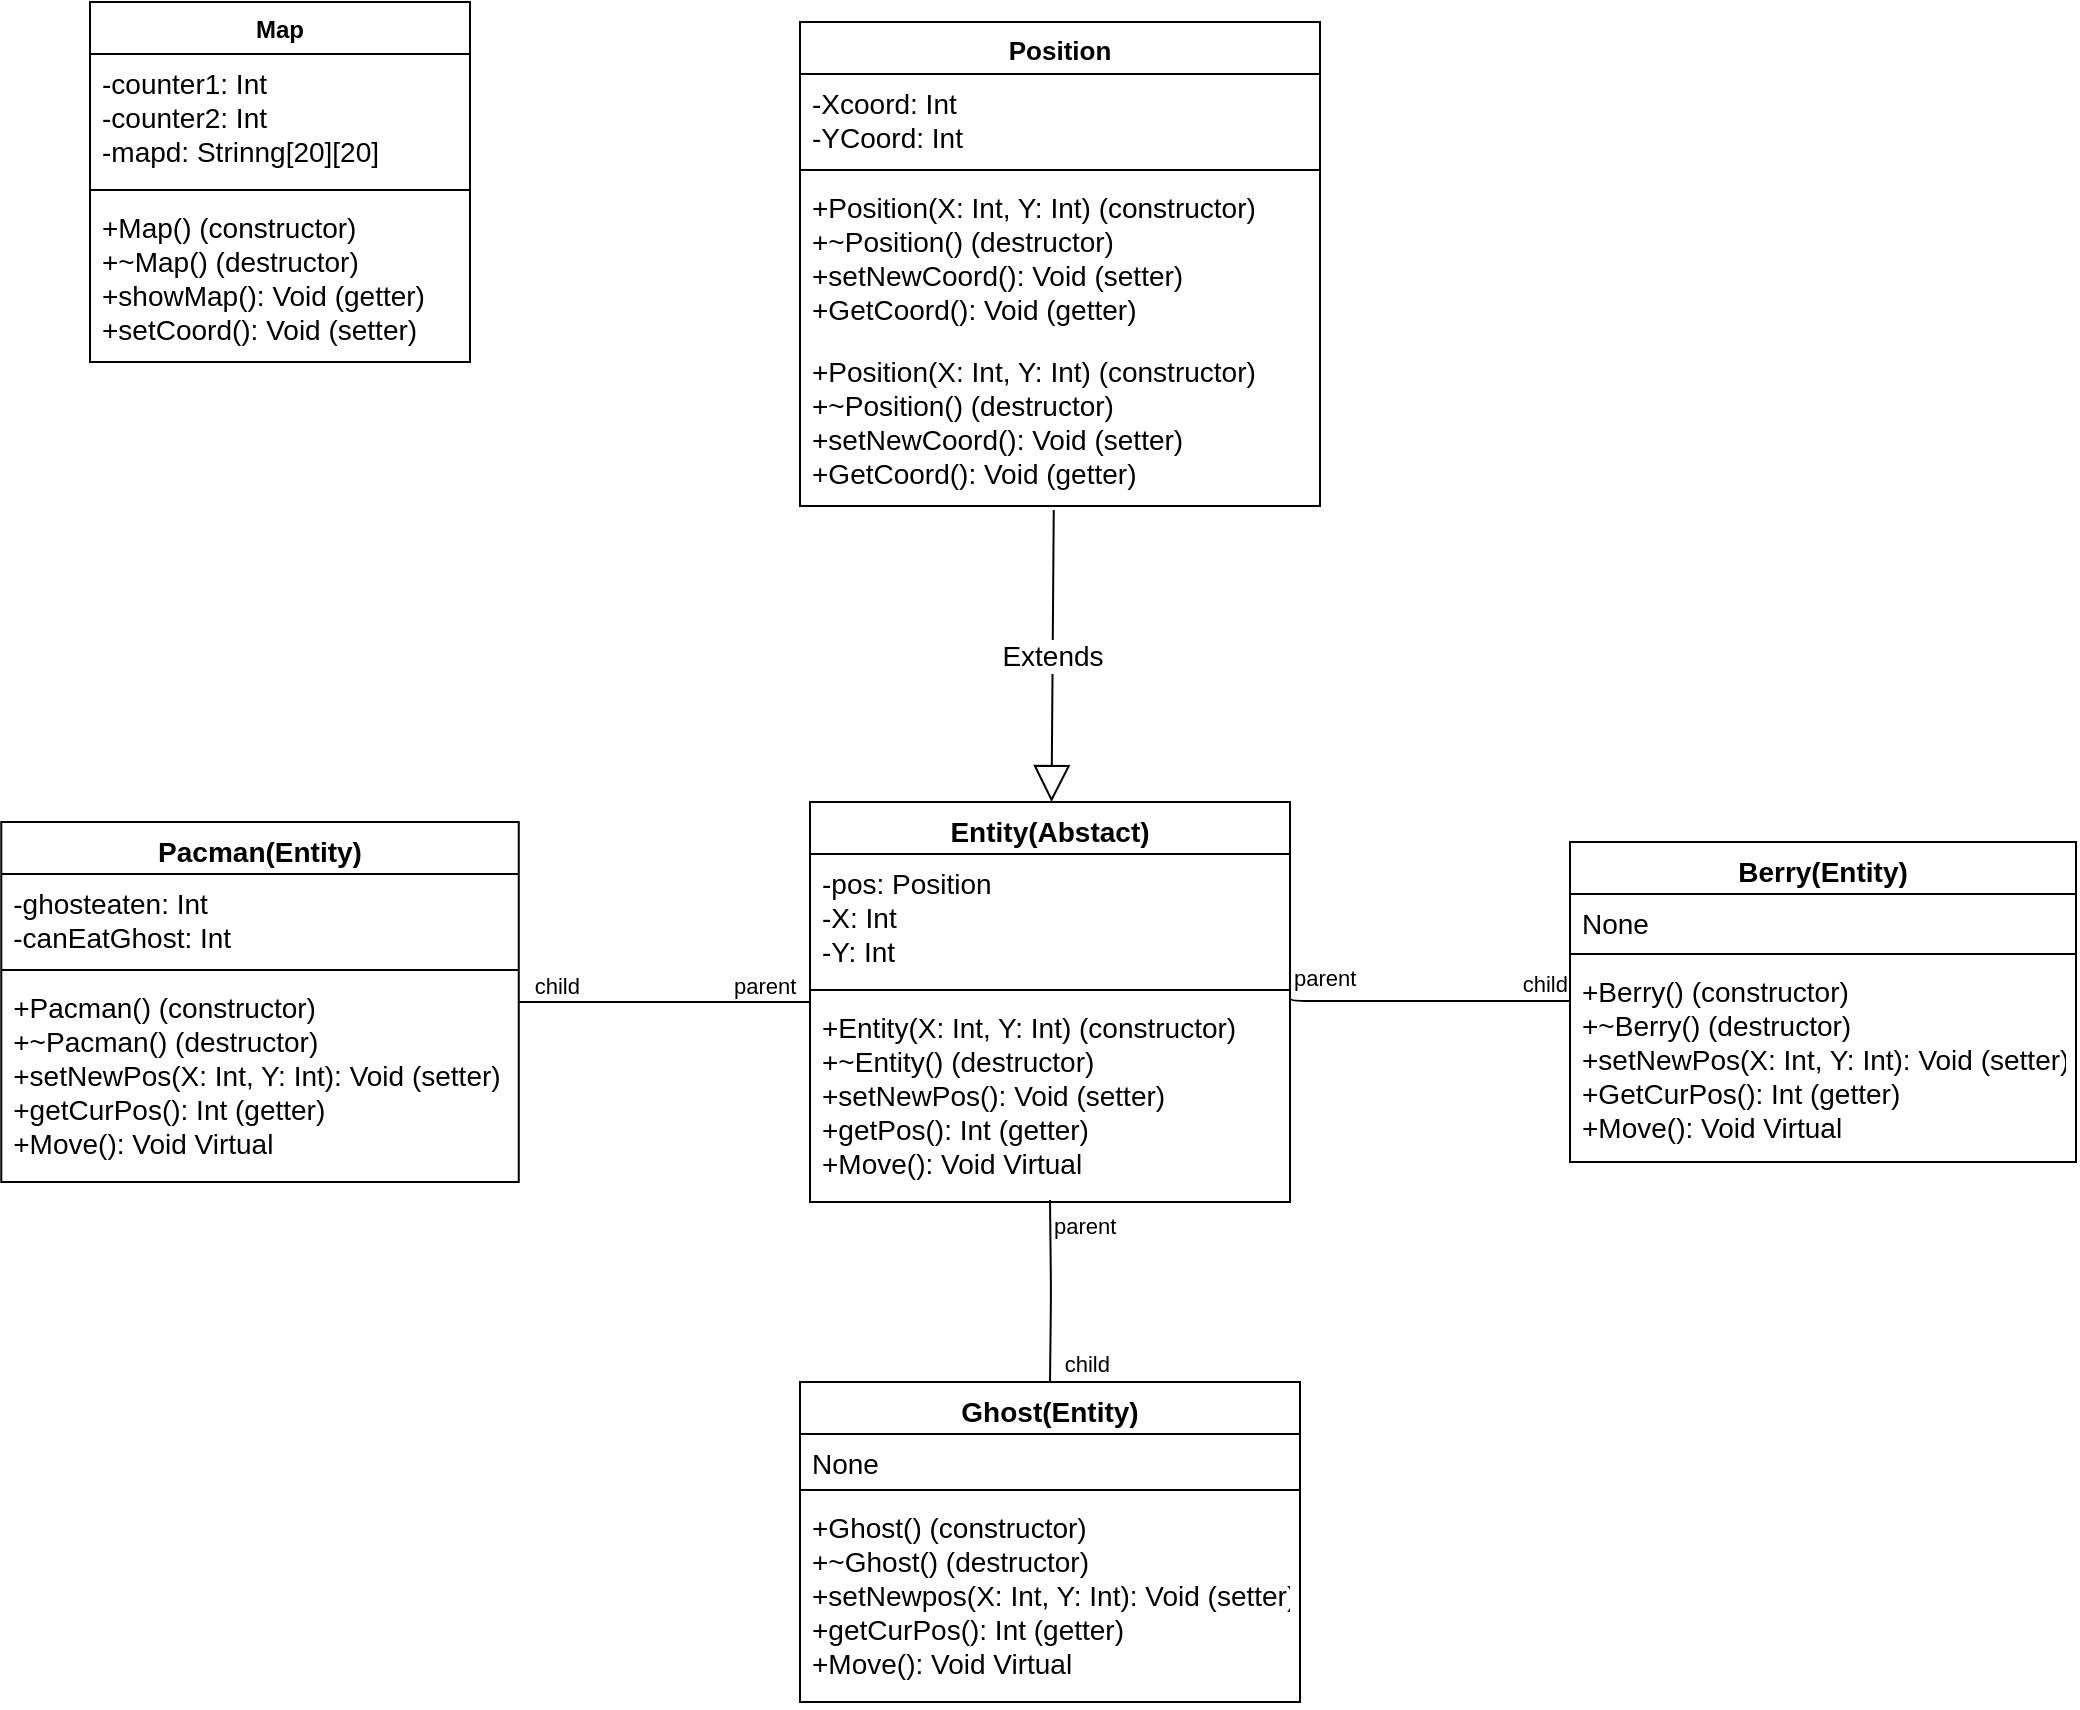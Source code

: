 <mxfile version="14.6.13" type="device"><diagram id="ZJPBrsGuXn9xEC4rmQfD" name="Page-1"><mxGraphModel dx="1422" dy="1991" grid="1" gridSize="10" guides="1" tooltips="1" connect="1" arrows="1" fold="1" page="1" pageScale="1" pageWidth="827" pageHeight="1169" math="0" shadow="0"><root><mxCell id="0"/><mxCell id="1" parent="0"/><mxCell id="cr4WISrd6UdcTYuG-mEp-9" value="Map" style="swimlane;fontStyle=1;align=center;verticalAlign=top;childLayout=stackLayout;horizontal=1;startSize=26;horizontalStack=0;resizeParent=1;resizeParentMax=0;resizeLast=0;collapsible=1;marginBottom=0;" parent="1" vertex="1"><mxGeometry x="90" y="-80" width="190" height="180" as="geometry"/></mxCell><mxCell id="cr4WISrd6UdcTYuG-mEp-10" value="-counter1: Int &#10;-counter2: Int&#10;-mapd: Strinng[20][20]" style="text;strokeColor=none;fillColor=none;align=left;verticalAlign=top;spacingLeft=4;spacingRight=4;overflow=hidden;rotatable=0;points=[[0,0.5],[1,0.5]];portConstraint=eastwest;fontSize=14;" parent="cr4WISrd6UdcTYuG-mEp-9" vertex="1"><mxGeometry y="26" width="190" height="64" as="geometry"/></mxCell><mxCell id="cr4WISrd6UdcTYuG-mEp-11" value="" style="line;strokeWidth=1;fillColor=none;align=left;verticalAlign=middle;spacingTop=-1;spacingLeft=3;spacingRight=3;rotatable=0;labelPosition=right;points=[];portConstraint=eastwest;" parent="cr4WISrd6UdcTYuG-mEp-9" vertex="1"><mxGeometry y="90" width="190" height="8" as="geometry"/></mxCell><mxCell id="cr4WISrd6UdcTYuG-mEp-12" value="+Map() (constructor)&#10;+~Map() (destructor)&#10;+showMap(): Void (getter)&#10;+setCoord(): Void (setter)" style="text;strokeColor=none;fillColor=none;align=left;verticalAlign=top;spacingLeft=4;spacingRight=4;overflow=hidden;rotatable=0;points=[[0,0.5],[1,0.5]];portConstraint=eastwest;fontSize=14;" parent="cr4WISrd6UdcTYuG-mEp-9" vertex="1"><mxGeometry y="98" width="190" height="82" as="geometry"/></mxCell><mxCell id="cr4WISrd6UdcTYuG-mEp-14" value="Position" style="swimlane;fontStyle=1;align=center;verticalAlign=top;childLayout=stackLayout;horizontal=1;startSize=26;horizontalStack=0;resizeParent=1;resizeParentMax=0;resizeLast=0;collapsible=1;marginBottom=0;fontSize=13;" parent="1" vertex="1"><mxGeometry x="445" y="-70" width="260" height="242" as="geometry"/></mxCell><mxCell id="cr4WISrd6UdcTYuG-mEp-15" value="-Xcoord: Int&#10;-YCoord: Int" style="text;strokeColor=none;fillColor=none;align=left;verticalAlign=top;spacingLeft=4;spacingRight=4;overflow=hidden;rotatable=0;points=[[0,0.5],[1,0.5]];portConstraint=eastwest;fontSize=14;" parent="cr4WISrd6UdcTYuG-mEp-14" vertex="1"><mxGeometry y="26" width="260" height="44" as="geometry"/></mxCell><mxCell id="cr4WISrd6UdcTYuG-mEp-16" value="" style="line;strokeWidth=1;fillColor=none;align=left;verticalAlign=middle;spacingTop=-1;spacingLeft=3;spacingRight=3;rotatable=0;labelPosition=right;points=[];portConstraint=eastwest;" parent="cr4WISrd6UdcTYuG-mEp-14" vertex="1"><mxGeometry y="70" width="260" height="8" as="geometry"/></mxCell><mxCell id="4t3MHxgH328KYqyQFviU-2" value="+Position(X: Int, Y: Int) (constructor)&#10;+~Position() (destructor)&#10;+setNewCoord(): Void (setter)&#10;+GetCoord(): Void (getter)" style="text;strokeColor=none;fillColor=none;align=left;verticalAlign=top;spacingLeft=4;spacingRight=4;overflow=hidden;rotatable=0;points=[[0,0.5],[1,0.5]];portConstraint=eastwest;fontSize=14;" parent="cr4WISrd6UdcTYuG-mEp-14" vertex="1"><mxGeometry y="78" width="260" height="82" as="geometry"/></mxCell><mxCell id="cr4WISrd6UdcTYuG-mEp-17" value="+Position(X: Int, Y: Int) (constructor)&#10;+~Position() (destructor)&#10;+setNewCoord(): Void (setter)&#10;+GetCoord(): Void (getter)" style="text;strokeColor=none;fillColor=none;align=left;verticalAlign=top;spacingLeft=4;spacingRight=4;overflow=hidden;rotatable=0;points=[[0,0.5],[1,0.5]];portConstraint=eastwest;fontSize=14;" parent="cr4WISrd6UdcTYuG-mEp-14" vertex="1"><mxGeometry y="160" width="260" height="82" as="geometry"/></mxCell><mxCell id="cr4WISrd6UdcTYuG-mEp-18" value="Entity(Abstact)" style="swimlane;fontStyle=1;align=center;verticalAlign=top;childLayout=stackLayout;horizontal=1;startSize=26;horizontalStack=0;resizeParent=1;resizeParentMax=0;resizeLast=0;collapsible=1;marginBottom=0;fontSize=14;" parent="1" vertex="1"><mxGeometry x="450" y="320" width="240" height="200" as="geometry"/></mxCell><mxCell id="cr4WISrd6UdcTYuG-mEp-19" value="-pos: Position&#10;-X: Int&#10;-Y: Int" style="text;strokeColor=none;fillColor=none;align=left;verticalAlign=top;spacingLeft=4;spacingRight=4;overflow=hidden;rotatable=0;points=[[0,0.5],[1,0.5]];portConstraint=eastwest;fontSize=14;" parent="cr4WISrd6UdcTYuG-mEp-18" vertex="1"><mxGeometry y="26" width="240" height="64" as="geometry"/></mxCell><mxCell id="cr4WISrd6UdcTYuG-mEp-20" value="" style="line;strokeWidth=1;fillColor=none;align=left;verticalAlign=middle;spacingTop=-1;spacingLeft=3;spacingRight=3;rotatable=0;labelPosition=right;points=[];portConstraint=eastwest;" parent="cr4WISrd6UdcTYuG-mEp-18" vertex="1"><mxGeometry y="90" width="240" height="8" as="geometry"/></mxCell><mxCell id="cr4WISrd6UdcTYuG-mEp-21" value="+Entity(X: Int, Y: Int) (constructor)&#10;+~Entity() (destructor)&#10;+setNewPos(): Void (setter)&#10;+getPos(): Int (getter)&#10;+Move(): Void Virtual&#10;" style="text;strokeColor=none;fillColor=none;align=left;verticalAlign=top;spacingLeft=4;spacingRight=4;overflow=hidden;rotatable=0;points=[[0,0.5],[1,0.5]];portConstraint=eastwest;fontSize=14;" parent="cr4WISrd6UdcTYuG-mEp-18" vertex="1"><mxGeometry y="98" width="240" height="102" as="geometry"/></mxCell><mxCell id="cr4WISrd6UdcTYuG-mEp-22" value="Pacman(Entity)" style="swimlane;fontStyle=1;align=center;verticalAlign=top;childLayout=stackLayout;horizontal=1;startSize=26;horizontalStack=0;resizeParent=1;resizeParentMax=0;resizeLast=0;collapsible=1;marginBottom=0;fontSize=14;" parent="1" vertex="1"><mxGeometry x="45.63" y="330" width="258.75" height="180" as="geometry"/></mxCell><mxCell id="cr4WISrd6UdcTYuG-mEp-23" value="-ghosteaten: Int&#10;-canEatGhost: Int" style="text;strokeColor=none;fillColor=none;align=left;verticalAlign=top;spacingLeft=4;spacingRight=4;overflow=hidden;rotatable=0;points=[[0,0.5],[1,0.5]];portConstraint=eastwest;fontSize=14;" parent="cr4WISrd6UdcTYuG-mEp-22" vertex="1"><mxGeometry y="26" width="258.75" height="44" as="geometry"/></mxCell><mxCell id="cr4WISrd6UdcTYuG-mEp-24" value="" style="line;strokeWidth=1;fillColor=none;align=left;verticalAlign=middle;spacingTop=-1;spacingLeft=3;spacingRight=3;rotatable=0;labelPosition=right;points=[];portConstraint=eastwest;" parent="cr4WISrd6UdcTYuG-mEp-22" vertex="1"><mxGeometry y="70" width="258.75" height="8" as="geometry"/></mxCell><mxCell id="cr4WISrd6UdcTYuG-mEp-25" value="+Pacman() (constructor)&#10;+~Pacman() (destructor)&#10;+setNewPos(X: Int, Y: Int): Void (setter)&#10;+getCurPos(): Int (getter)&#10;+Move(): Void Virtual" style="text;strokeColor=none;fillColor=none;align=left;verticalAlign=top;spacingLeft=4;spacingRight=4;overflow=hidden;rotatable=0;points=[[0,0.5],[1,0.5]];portConstraint=eastwest;fontSize=14;" parent="cr4WISrd6UdcTYuG-mEp-22" vertex="1"><mxGeometry y="78" width="258.75" height="102" as="geometry"/></mxCell><mxCell id="cr4WISrd6UdcTYuG-mEp-26" value="Ghost(Entity)" style="swimlane;fontStyle=1;align=center;verticalAlign=top;childLayout=stackLayout;horizontal=1;startSize=26;horizontalStack=0;resizeParent=1;resizeParentMax=0;resizeLast=0;collapsible=1;marginBottom=0;fontSize=14;" parent="1" vertex="1"><mxGeometry x="445" y="610" width="250" height="160" as="geometry"/></mxCell><mxCell id="cr4WISrd6UdcTYuG-mEp-27" value="None" style="text;strokeColor=none;fillColor=none;align=left;verticalAlign=top;spacingLeft=4;spacingRight=4;overflow=hidden;rotatable=0;points=[[0,0.5],[1,0.5]];portConstraint=eastwest;fontSize=14;" parent="cr4WISrd6UdcTYuG-mEp-26" vertex="1"><mxGeometry y="26" width="250" height="24" as="geometry"/></mxCell><mxCell id="cr4WISrd6UdcTYuG-mEp-28" value="" style="line;strokeWidth=1;fillColor=none;align=left;verticalAlign=middle;spacingTop=-1;spacingLeft=3;spacingRight=3;rotatable=0;labelPosition=right;points=[];portConstraint=eastwest;" parent="cr4WISrd6UdcTYuG-mEp-26" vertex="1"><mxGeometry y="50" width="250" height="8" as="geometry"/></mxCell><mxCell id="cr4WISrd6UdcTYuG-mEp-29" value="+Ghost() (constructor)&#10;+~Ghost() (destructor)&#10;+setNewpos(X: Int, Y: Int): Void (setter)&#10;+getCurPos(): Int (getter)&#10;+Move(): Void Virtual" style="text;strokeColor=none;fillColor=none;align=left;verticalAlign=top;spacingLeft=4;spacingRight=4;overflow=hidden;rotatable=0;points=[[0,0.5],[1,0.5]];portConstraint=eastwest;fontSize=14;" parent="cr4WISrd6UdcTYuG-mEp-26" vertex="1"><mxGeometry y="58" width="250" height="102" as="geometry"/></mxCell><mxCell id="cr4WISrd6UdcTYuG-mEp-30" value="Berry(Entity)" style="swimlane;fontStyle=1;align=center;verticalAlign=top;childLayout=stackLayout;horizontal=1;startSize=26;horizontalStack=0;resizeParent=1;resizeParentMax=0;resizeLast=0;collapsible=1;marginBottom=0;fontSize=14;" parent="1" vertex="1"><mxGeometry x="830" y="340" width="253" height="160" as="geometry"/></mxCell><mxCell id="cr4WISrd6UdcTYuG-mEp-31" value="None&#10;" style="text;strokeColor=none;fillColor=none;align=left;verticalAlign=top;spacingLeft=4;spacingRight=4;overflow=hidden;rotatable=0;points=[[0,0.5],[1,0.5]];portConstraint=eastwest;fontSize=14;" parent="cr4WISrd6UdcTYuG-mEp-30" vertex="1"><mxGeometry y="26" width="253" height="26" as="geometry"/></mxCell><mxCell id="cr4WISrd6UdcTYuG-mEp-32" value="" style="line;strokeWidth=1;fillColor=none;align=left;verticalAlign=middle;spacingTop=-1;spacingLeft=3;spacingRight=3;rotatable=0;labelPosition=right;points=[];portConstraint=eastwest;" parent="cr4WISrd6UdcTYuG-mEp-30" vertex="1"><mxGeometry y="52" width="253" height="8" as="geometry"/></mxCell><mxCell id="cr4WISrd6UdcTYuG-mEp-33" value="+Berry() (constructor)&#10;+~Berry() (destructor)&#10;+setNewPos(X: Int, Y: Int): Void (setter)&#10;+GetCurPos(): Int (getter)&#10;+Move(): Void Virtual" style="text;strokeColor=none;fillColor=none;align=left;verticalAlign=top;spacingLeft=4;spacingRight=4;overflow=hidden;rotatable=0;points=[[0,0.5],[1,0.5]];portConstraint=eastwest;fontSize=14;" parent="cr4WISrd6UdcTYuG-mEp-30" vertex="1"><mxGeometry y="60" width="253" height="100" as="geometry"/></mxCell><mxCell id="cr4WISrd6UdcTYuG-mEp-40" value="" style="endArrow=none;html=1;edgeStyle=orthogonalEdgeStyle;fontSize=14;exitX=1;exitY=-0.01;exitDx=0;exitDy=0;exitPerimeter=0;entryX=0;entryY=0.195;entryDx=0;entryDy=0;entryPerimeter=0;" parent="1" source="cr4WISrd6UdcTYuG-mEp-21" target="cr4WISrd6UdcTYuG-mEp-33" edge="1"><mxGeometry relative="1" as="geometry"><mxPoint x="730" y="419.5" as="sourcePoint"/><mxPoint x="890" y="419.5" as="targetPoint"/><Array as="points"><mxPoint x="690" y="420"/></Array></mxGeometry></mxCell><mxCell id="cr4WISrd6UdcTYuG-mEp-41" value="parent" style="edgeLabel;resizable=0;html=1;align=left;verticalAlign=bottom;" parent="cr4WISrd6UdcTYuG-mEp-40" connectable="0" vertex="1"><mxGeometry x="-1" relative="1" as="geometry"/></mxCell><mxCell id="cr4WISrd6UdcTYuG-mEp-42" value="child" style="edgeLabel;resizable=0;html=1;align=right;verticalAlign=bottom;" parent="cr4WISrd6UdcTYuG-mEp-40" connectable="0" vertex="1"><mxGeometry x="1" relative="1" as="geometry"/></mxCell><mxCell id="cr4WISrd6UdcTYuG-mEp-43" value="" style="endArrow=none;html=1;edgeStyle=orthogonalEdgeStyle;fontSize=14;" parent="1" target="cr4WISrd6UdcTYuG-mEp-26" edge="1"><mxGeometry relative="1" as="geometry"><mxPoint x="570" y="519" as="sourcePoint"/><mxPoint x="695" y="580" as="targetPoint"/></mxGeometry></mxCell><mxCell id="cr4WISrd6UdcTYuG-mEp-44" value="parent" style="edgeLabel;resizable=0;html=1;align=left;verticalAlign=bottom;" parent="cr4WISrd6UdcTYuG-mEp-43" connectable="0" vertex="1"><mxGeometry x="-1" relative="1" as="geometry"><mxPoint y="21" as="offset"/></mxGeometry></mxCell><mxCell id="cr4WISrd6UdcTYuG-mEp-45" value="child" style="edgeLabel;resizable=0;html=1;align=right;verticalAlign=bottom;" parent="cr4WISrd6UdcTYuG-mEp-43" connectable="0" vertex="1"><mxGeometry x="1" relative="1" as="geometry"><mxPoint x="30" as="offset"/></mxGeometry></mxCell><mxCell id="cr4WISrd6UdcTYuG-mEp-49" value="" style="endArrow=none;html=1;edgeStyle=orthogonalEdgeStyle;fontSize=14;exitX=0;exitY=0.02;exitDx=0;exitDy=0;exitPerimeter=0;entryX=1.001;entryY=0.118;entryDx=0;entryDy=0;entryPerimeter=0;" parent="1" source="cr4WISrd6UdcTYuG-mEp-21" target="cr4WISrd6UdcTYuG-mEp-25" edge="1"><mxGeometry relative="1" as="geometry"><mxPoint x="208.75" y="510" as="sourcePoint"/><mxPoint x="250" y="450" as="targetPoint"/></mxGeometry></mxCell><mxCell id="cr4WISrd6UdcTYuG-mEp-50" value="parent" style="edgeLabel;resizable=0;html=1;align=left;verticalAlign=bottom;" parent="cr4WISrd6UdcTYuG-mEp-49" connectable="0" vertex="1"><mxGeometry x="-1" relative="1" as="geometry"><mxPoint x="-40" as="offset"/></mxGeometry></mxCell><mxCell id="cr4WISrd6UdcTYuG-mEp-51" value="child" style="edgeLabel;resizable=0;html=1;align=right;verticalAlign=bottom;" parent="cr4WISrd6UdcTYuG-mEp-49" connectable="0" vertex="1"><mxGeometry x="1" relative="1" as="geometry"><mxPoint x="31" as="offset"/></mxGeometry></mxCell><mxCell id="cr4WISrd6UdcTYuG-mEp-52" value="Extends" style="endArrow=block;endSize=16;endFill=0;html=1;fontSize=14;exitX=0.488;exitY=1.024;exitDx=0;exitDy=0;exitPerimeter=0;" parent="1" source="cr4WISrd6UdcTYuG-mEp-17" target="cr4WISrd6UdcTYuG-mEp-18" edge="1"><mxGeometry width="160" relative="1" as="geometry"><mxPoint x="570" y="210" as="sourcePoint"/><mxPoint x="827" y="280" as="targetPoint"/></mxGeometry></mxCell></root></mxGraphModel></diagram></mxfile>
